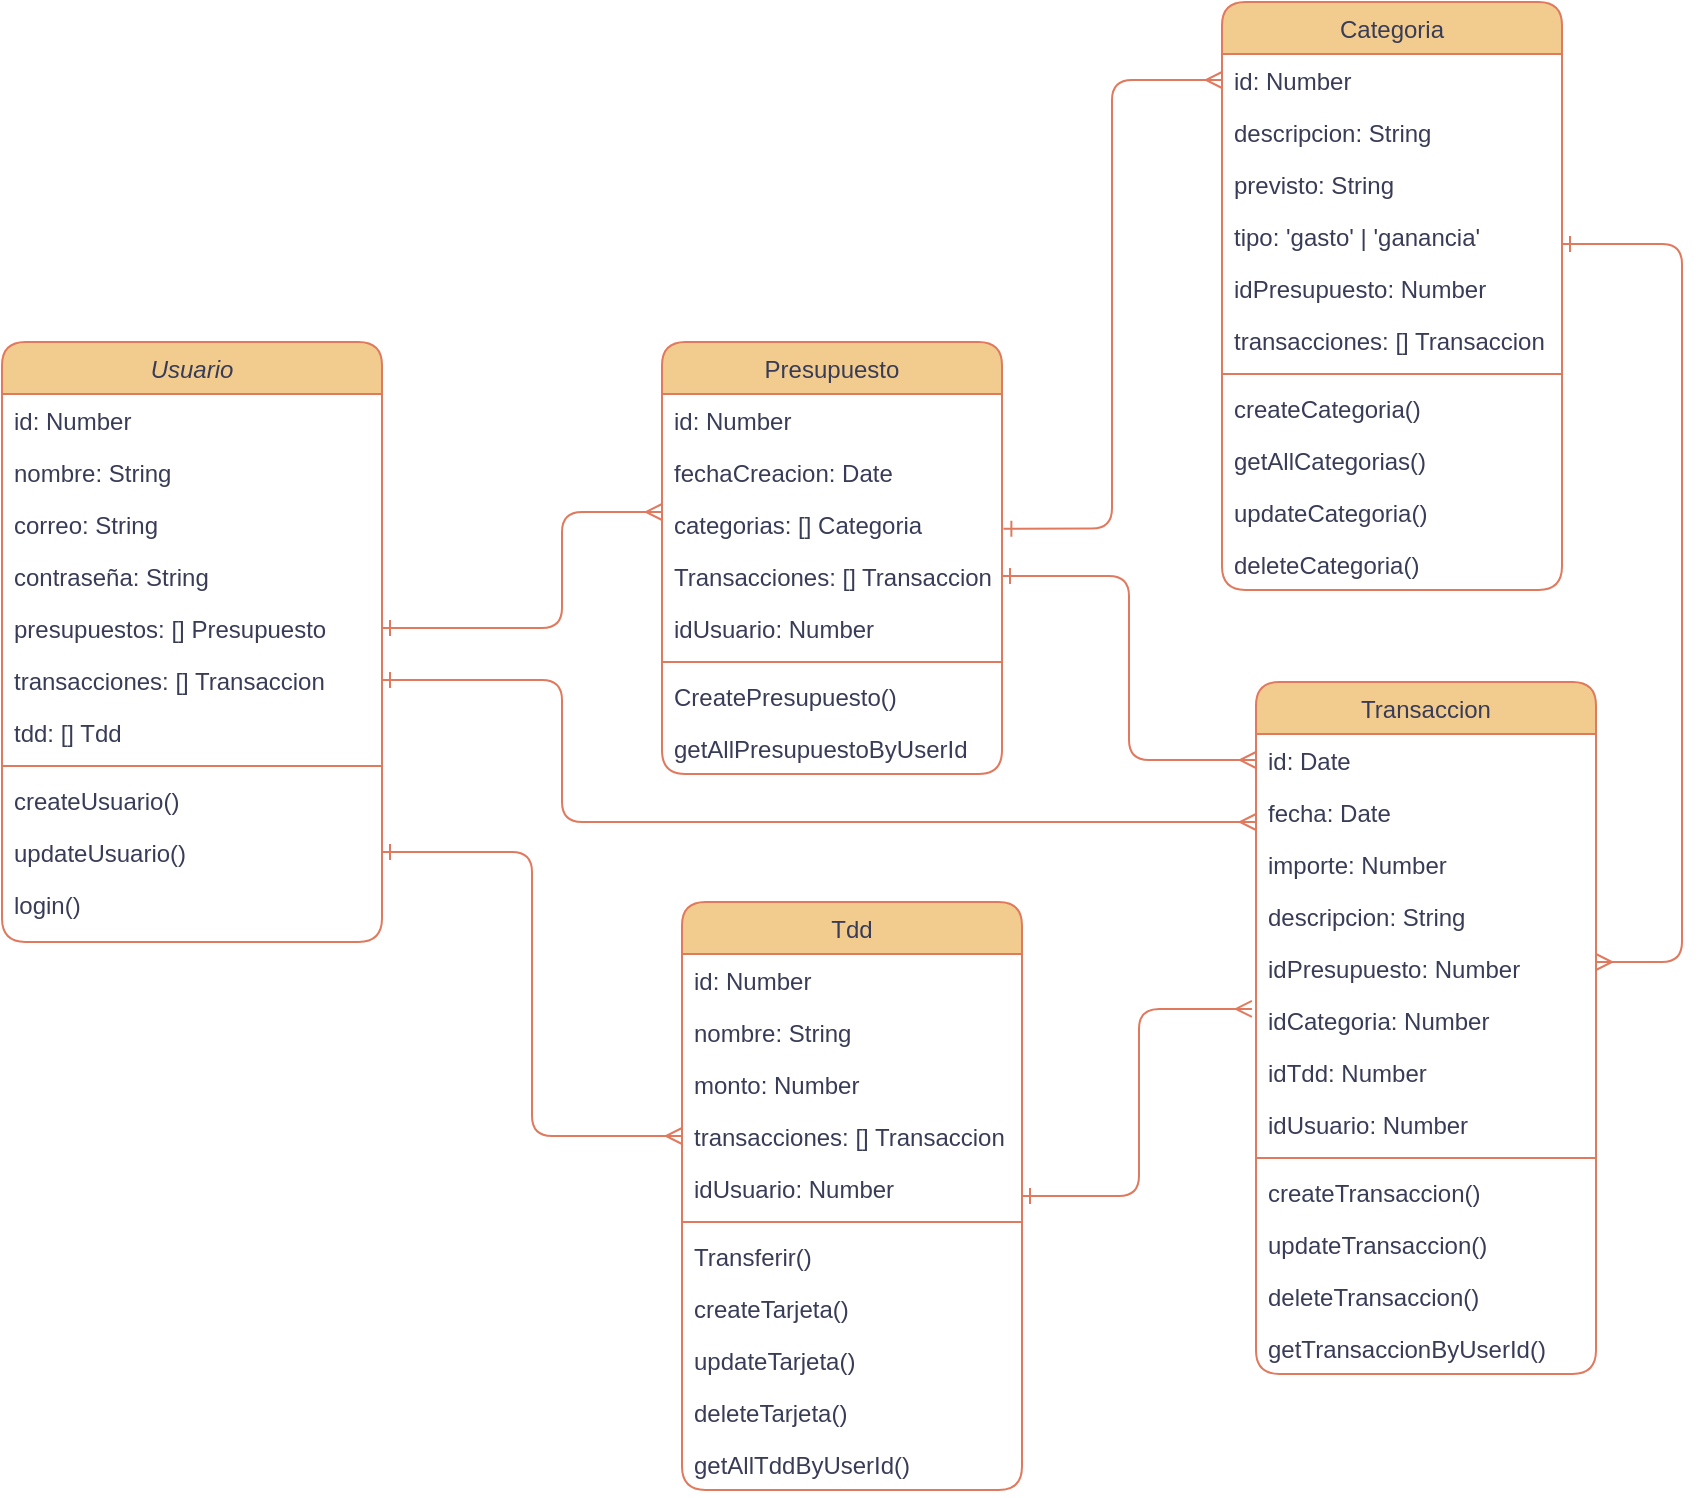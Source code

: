 <mxfile version="23.0.2" type="device">
  <diagram id="C5RBs43oDa-KdzZeNtuy" name="Page-1">
    <mxGraphModel dx="989" dy="1751" grid="1" gridSize="10" guides="1" tooltips="1" connect="1" arrows="1" fold="1" page="1" pageScale="1" pageWidth="827" pageHeight="1169" math="0" shadow="0">
      <root>
        <mxCell id="WIyWlLk6GJQsqaUBKTNV-0" />
        <mxCell id="WIyWlLk6GJQsqaUBKTNV-1" parent="WIyWlLk6GJQsqaUBKTNV-0" />
        <mxCell id="zkfFHV4jXpPFQw0GAbJ--0" value="Usuario" style="swimlane;fontStyle=2;align=center;verticalAlign=top;childLayout=stackLayout;horizontal=1;startSize=26;horizontalStack=0;resizeParent=1;resizeLast=0;collapsible=1;marginBottom=0;rounded=1;shadow=0;strokeWidth=1;labelBackgroundColor=none;fillColor=#F2CC8F;strokeColor=#E07A5F;fontColor=#393C56;" parent="WIyWlLk6GJQsqaUBKTNV-1" vertex="1">
          <mxGeometry x="200" y="50" width="190" height="300" as="geometry">
            <mxRectangle x="230" y="140" width="160" height="26" as="alternateBounds" />
          </mxGeometry>
        </mxCell>
        <mxCell id="zkfFHV4jXpPFQw0GAbJ--1" value="id: Number" style="text;align=left;verticalAlign=top;spacingLeft=4;spacingRight=4;overflow=hidden;rotatable=0;points=[[0,0.5],[1,0.5]];portConstraint=eastwest;labelBackgroundColor=none;fontColor=#393C56;rounded=1;" parent="zkfFHV4jXpPFQw0GAbJ--0" vertex="1">
          <mxGeometry y="26" width="190" height="26" as="geometry" />
        </mxCell>
        <mxCell id="zkfFHV4jXpPFQw0GAbJ--2" value="nombre: String" style="text;align=left;verticalAlign=top;spacingLeft=4;spacingRight=4;overflow=hidden;rotatable=0;points=[[0,0.5],[1,0.5]];portConstraint=eastwest;rounded=1;shadow=0;html=0;labelBackgroundColor=none;fontColor=#393C56;" parent="zkfFHV4jXpPFQw0GAbJ--0" vertex="1">
          <mxGeometry y="52" width="190" height="26" as="geometry" />
        </mxCell>
        <mxCell id="zkfFHV4jXpPFQw0GAbJ--3" value="correo: String" style="text;align=left;verticalAlign=top;spacingLeft=4;spacingRight=4;overflow=hidden;rotatable=0;points=[[0,0.5],[1,0.5]];portConstraint=eastwest;rounded=1;shadow=0;html=0;labelBackgroundColor=none;fontColor=#393C56;" parent="zkfFHV4jXpPFQw0GAbJ--0" vertex="1">
          <mxGeometry y="78" width="190" height="26" as="geometry" />
        </mxCell>
        <mxCell id="8wFHLn8S3vBmn_YQ83lP-0" value="contraseña: String" style="text;align=left;verticalAlign=top;spacingLeft=4;spacingRight=4;overflow=hidden;rotatable=0;points=[[0,0.5],[1,0.5]];portConstraint=eastwest;rounded=1;shadow=0;html=0;labelBackgroundColor=none;fontColor=#393C56;" vertex="1" parent="zkfFHV4jXpPFQw0GAbJ--0">
          <mxGeometry y="104" width="190" height="26" as="geometry" />
        </mxCell>
        <mxCell id="8wFHLn8S3vBmn_YQ83lP-1" value="presupuestos: [] Presupuesto" style="text;align=left;verticalAlign=top;spacingLeft=4;spacingRight=4;overflow=hidden;rotatable=0;points=[[0,0.5],[1,0.5]];portConstraint=eastwest;rounded=1;shadow=0;html=0;labelBackgroundColor=none;fontColor=#393C56;" vertex="1" parent="zkfFHV4jXpPFQw0GAbJ--0">
          <mxGeometry y="130" width="190" height="26" as="geometry" />
        </mxCell>
        <mxCell id="8wFHLn8S3vBmn_YQ83lP-50" value="transacciones: [] Transaccion" style="text;align=left;verticalAlign=top;spacingLeft=4;spacingRight=4;overflow=hidden;rotatable=0;points=[[0,0.5],[1,0.5]];portConstraint=eastwest;rounded=1;shadow=0;html=0;labelBackgroundColor=none;fontColor=#393C56;" vertex="1" parent="zkfFHV4jXpPFQw0GAbJ--0">
          <mxGeometry y="156" width="190" height="26" as="geometry" />
        </mxCell>
        <mxCell id="8wFHLn8S3vBmn_YQ83lP-2" value="tdd: [] Tdd&#xa;" style="text;align=left;verticalAlign=top;spacingLeft=4;spacingRight=4;overflow=hidden;rotatable=0;points=[[0,0.5],[1,0.5]];portConstraint=eastwest;rounded=1;shadow=0;html=0;labelBackgroundColor=none;fontColor=#393C56;" vertex="1" parent="zkfFHV4jXpPFQw0GAbJ--0">
          <mxGeometry y="182" width="190" height="26" as="geometry" />
        </mxCell>
        <mxCell id="zkfFHV4jXpPFQw0GAbJ--4" value="" style="line;html=1;strokeWidth=1;align=left;verticalAlign=middle;spacingTop=-1;spacingLeft=3;spacingRight=3;rotatable=0;labelPosition=right;points=[];portConstraint=eastwest;labelBackgroundColor=none;fillColor=#F2CC8F;strokeColor=#E07A5F;fontColor=#393C56;rounded=1;" parent="zkfFHV4jXpPFQw0GAbJ--0" vertex="1">
          <mxGeometry y="208" width="190" height="8" as="geometry" />
        </mxCell>
        <mxCell id="zkfFHV4jXpPFQw0GAbJ--5" value="createUsuario()" style="text;align=left;verticalAlign=top;spacingLeft=4;spacingRight=4;overflow=hidden;rotatable=0;points=[[0,0.5],[1,0.5]];portConstraint=eastwest;labelBackgroundColor=none;fontColor=#393C56;rounded=1;" parent="zkfFHV4jXpPFQw0GAbJ--0" vertex="1">
          <mxGeometry y="216" width="190" height="26" as="geometry" />
        </mxCell>
        <mxCell id="8wFHLn8S3vBmn_YQ83lP-4" value="updateUsuario()" style="text;align=left;verticalAlign=top;spacingLeft=4;spacingRight=4;overflow=hidden;rotatable=0;points=[[0,0.5],[1,0.5]];portConstraint=eastwest;labelBackgroundColor=none;fontColor=#393C56;rounded=1;" vertex="1" parent="zkfFHV4jXpPFQw0GAbJ--0">
          <mxGeometry y="242" width="190" height="26" as="geometry" />
        </mxCell>
        <mxCell id="8wFHLn8S3vBmn_YQ83lP-6" value="login()" style="text;align=left;verticalAlign=top;spacingLeft=4;spacingRight=4;overflow=hidden;rotatable=0;points=[[0,0.5],[1,0.5]];portConstraint=eastwest;labelBackgroundColor=none;fontColor=#393C56;rounded=1;" vertex="1" parent="zkfFHV4jXpPFQw0GAbJ--0">
          <mxGeometry y="268" width="190" height="26" as="geometry" />
        </mxCell>
        <mxCell id="zkfFHV4jXpPFQw0GAbJ--17" value="Presupuesto" style="swimlane;fontStyle=0;align=center;verticalAlign=top;childLayout=stackLayout;horizontal=1;startSize=26;horizontalStack=0;resizeParent=1;resizeLast=0;collapsible=1;marginBottom=0;rounded=1;shadow=0;strokeWidth=1;labelBackgroundColor=none;fillColor=#F2CC8F;strokeColor=#E07A5F;fontColor=#393C56;" parent="WIyWlLk6GJQsqaUBKTNV-1" vertex="1">
          <mxGeometry x="530" y="50" width="170" height="216" as="geometry">
            <mxRectangle x="550" y="140" width="160" height="26" as="alternateBounds" />
          </mxGeometry>
        </mxCell>
        <mxCell id="8wFHLn8S3vBmn_YQ83lP-42" value="id: Number" style="text;align=left;verticalAlign=top;spacingLeft=4;spacingRight=4;overflow=hidden;rotatable=0;points=[[0,0.5],[1,0.5]];portConstraint=eastwest;labelBackgroundColor=none;fontColor=#393C56;rounded=1;" vertex="1" parent="zkfFHV4jXpPFQw0GAbJ--17">
          <mxGeometry y="26" width="170" height="26" as="geometry" />
        </mxCell>
        <mxCell id="zkfFHV4jXpPFQw0GAbJ--20" value="fechaCreacion: Date" style="text;align=left;verticalAlign=top;spacingLeft=4;spacingRight=4;overflow=hidden;rotatable=0;points=[[0,0.5],[1,0.5]];portConstraint=eastwest;rounded=1;shadow=0;html=0;labelBackgroundColor=none;fontColor=#393C56;" parent="zkfFHV4jXpPFQw0GAbJ--17" vertex="1">
          <mxGeometry y="52" width="170" height="26" as="geometry" />
        </mxCell>
        <mxCell id="zkfFHV4jXpPFQw0GAbJ--18" value="categorias: [] Categoria" style="text;align=left;verticalAlign=top;spacingLeft=4;spacingRight=4;overflow=hidden;rotatable=0;points=[[0,0.5],[1,0.5]];portConstraint=eastwest;labelBackgroundColor=none;fontColor=#393C56;rounded=1;" parent="zkfFHV4jXpPFQw0GAbJ--17" vertex="1">
          <mxGeometry y="78" width="170" height="26" as="geometry" />
        </mxCell>
        <mxCell id="zkfFHV4jXpPFQw0GAbJ--21" value="Transacciones: [] Transaccion" style="text;align=left;verticalAlign=top;spacingLeft=4;spacingRight=4;overflow=hidden;rotatable=0;points=[[0,0.5],[1,0.5]];portConstraint=eastwest;rounded=1;shadow=0;html=0;labelBackgroundColor=none;fontColor=#393C56;" parent="zkfFHV4jXpPFQw0GAbJ--17" vertex="1">
          <mxGeometry y="104" width="170" height="26" as="geometry" />
        </mxCell>
        <mxCell id="8wFHLn8S3vBmn_YQ83lP-73" value="idUsuario: Number" style="text;align=left;verticalAlign=top;spacingLeft=4;spacingRight=4;overflow=hidden;rotatable=0;points=[[0,0.5],[1,0.5]];portConstraint=eastwest;rounded=1;shadow=0;html=0;labelBackgroundColor=none;fontColor=#393C56;" vertex="1" parent="zkfFHV4jXpPFQw0GAbJ--17">
          <mxGeometry y="130" width="170" height="26" as="geometry" />
        </mxCell>
        <mxCell id="zkfFHV4jXpPFQw0GAbJ--23" value="" style="line;html=1;strokeWidth=1;align=left;verticalAlign=middle;spacingTop=-1;spacingLeft=3;spacingRight=3;rotatable=0;labelPosition=right;points=[];portConstraint=eastwest;labelBackgroundColor=none;fillColor=#F2CC8F;strokeColor=#E07A5F;fontColor=#393C56;rounded=1;" parent="zkfFHV4jXpPFQw0GAbJ--17" vertex="1">
          <mxGeometry y="156" width="170" height="8" as="geometry" />
        </mxCell>
        <mxCell id="zkfFHV4jXpPFQw0GAbJ--24" value="CreatePresupuesto()&#xa;&#xa;" style="text;align=left;verticalAlign=top;spacingLeft=4;spacingRight=4;overflow=hidden;rotatable=0;points=[[0,0.5],[1,0.5]];portConstraint=eastwest;labelBackgroundColor=none;fontColor=#393C56;rounded=1;" parent="zkfFHV4jXpPFQw0GAbJ--17" vertex="1">
          <mxGeometry y="164" width="170" height="26" as="geometry" />
        </mxCell>
        <mxCell id="8wFHLn8S3vBmn_YQ83lP-79" value="getAllPresupuestoByUserId" style="text;align=left;verticalAlign=top;spacingLeft=4;spacingRight=4;overflow=hidden;rotatable=0;points=[[0,0.5],[1,0.5]];portConstraint=eastwest;labelBackgroundColor=none;fontColor=#393C56;rounded=1;" vertex="1" parent="zkfFHV4jXpPFQw0GAbJ--17">
          <mxGeometry y="190" width="170" height="26" as="geometry" />
        </mxCell>
        <mxCell id="8wFHLn8S3vBmn_YQ83lP-7" style="edgeStyle=orthogonalEdgeStyle;rounded=1;orthogonalLoop=1;jettySize=auto;html=1;endArrow=ERmany;endFill=0;startArrow=ERone;startFill=0;labelBackgroundColor=none;strokeColor=#E07A5F;fontColor=default;" edge="1" parent="WIyWlLk6GJQsqaUBKTNV-1" source="8wFHLn8S3vBmn_YQ83lP-1" target="zkfFHV4jXpPFQw0GAbJ--18">
          <mxGeometry relative="1" as="geometry">
            <mxPoint x="530" y="115" as="targetPoint" />
            <Array as="points">
              <mxPoint x="480" y="193" />
              <mxPoint x="480" y="135" />
            </Array>
          </mxGeometry>
        </mxCell>
        <mxCell id="8wFHLn8S3vBmn_YQ83lP-14" value="Categoria" style="swimlane;fontStyle=0;align=center;verticalAlign=top;childLayout=stackLayout;horizontal=1;startSize=26;horizontalStack=0;resizeParent=1;resizeLast=0;collapsible=1;marginBottom=0;rounded=1;shadow=0;strokeWidth=1;labelBackgroundColor=none;fillColor=#F2CC8F;strokeColor=#E07A5F;fontColor=#393C56;" vertex="1" parent="WIyWlLk6GJQsqaUBKTNV-1">
          <mxGeometry x="810" y="-120" width="170" height="294" as="geometry">
            <mxRectangle x="550" y="140" width="160" height="26" as="alternateBounds" />
          </mxGeometry>
        </mxCell>
        <mxCell id="8wFHLn8S3vBmn_YQ83lP-46" value="id: Number" style="text;align=left;verticalAlign=top;spacingLeft=4;spacingRight=4;overflow=hidden;rotatable=0;points=[[0,0.5],[1,0.5]];portConstraint=eastwest;labelBackgroundColor=none;fontColor=#393C56;rounded=1;" vertex="1" parent="8wFHLn8S3vBmn_YQ83lP-14">
          <mxGeometry y="26" width="170" height="26" as="geometry" />
        </mxCell>
        <mxCell id="8wFHLn8S3vBmn_YQ83lP-15" value="descripcion: String" style="text;align=left;verticalAlign=top;spacingLeft=4;spacingRight=4;overflow=hidden;rotatable=0;points=[[0,0.5],[1,0.5]];portConstraint=eastwest;labelBackgroundColor=none;fontColor=#393C56;rounded=1;" vertex="1" parent="8wFHLn8S3vBmn_YQ83lP-14">
          <mxGeometry y="52" width="170" height="26" as="geometry" />
        </mxCell>
        <mxCell id="8wFHLn8S3vBmn_YQ83lP-16" value="previsto: String" style="text;align=left;verticalAlign=top;spacingLeft=4;spacingRight=4;overflow=hidden;rotatable=0;points=[[0,0.5],[1,0.5]];portConstraint=eastwest;rounded=1;shadow=0;html=0;labelBackgroundColor=none;fontColor=#393C56;" vertex="1" parent="8wFHLn8S3vBmn_YQ83lP-14">
          <mxGeometry y="78" width="170" height="26" as="geometry" />
        </mxCell>
        <mxCell id="8wFHLn8S3vBmn_YQ83lP-38" value="tipo: &#39;gasto&#39; | &#39;ganancia&#39;" style="text;align=left;verticalAlign=top;spacingLeft=4;spacingRight=4;overflow=hidden;rotatable=0;points=[[0,0.5],[1,0.5]];portConstraint=eastwest;rounded=1;shadow=0;html=0;labelBackgroundColor=none;fontColor=#393C56;" vertex="1" parent="8wFHLn8S3vBmn_YQ83lP-14">
          <mxGeometry y="104" width="170" height="26" as="geometry" />
        </mxCell>
        <mxCell id="8wFHLn8S3vBmn_YQ83lP-70" value="idPresupuesto: Number" style="text;align=left;verticalAlign=top;spacingLeft=4;spacingRight=4;overflow=hidden;rotatable=0;points=[[0,0.5],[1,0.5]];portConstraint=eastwest;rounded=1;shadow=0;html=0;labelBackgroundColor=none;fontColor=#393C56;" vertex="1" parent="8wFHLn8S3vBmn_YQ83lP-14">
          <mxGeometry y="130" width="170" height="26" as="geometry" />
        </mxCell>
        <mxCell id="8wFHLn8S3vBmn_YQ83lP-72" value="transacciones: [] Transaccion" style="text;align=left;verticalAlign=top;spacingLeft=4;spacingRight=4;overflow=hidden;rotatable=0;points=[[0,0.5],[1,0.5]];portConstraint=eastwest;rounded=1;shadow=0;html=0;labelBackgroundColor=none;fontColor=#393C56;" vertex="1" parent="8wFHLn8S3vBmn_YQ83lP-14">
          <mxGeometry y="156" width="170" height="26" as="geometry" />
        </mxCell>
        <mxCell id="8wFHLn8S3vBmn_YQ83lP-19" value="" style="line;html=1;strokeWidth=1;align=left;verticalAlign=middle;spacingTop=-1;spacingLeft=3;spacingRight=3;rotatable=0;labelPosition=right;points=[];portConstraint=eastwest;labelBackgroundColor=none;fillColor=#F2CC8F;strokeColor=#E07A5F;fontColor=#393C56;rounded=1;" vertex="1" parent="8wFHLn8S3vBmn_YQ83lP-14">
          <mxGeometry y="182" width="170" height="8" as="geometry" />
        </mxCell>
        <mxCell id="8wFHLn8S3vBmn_YQ83lP-36" value="createCategoria()&#xa;" style="text;align=left;verticalAlign=top;spacingLeft=4;spacingRight=4;overflow=hidden;rotatable=0;points=[[0,0.5],[1,0.5]];portConstraint=eastwest;rounded=1;shadow=0;html=0;labelBackgroundColor=none;fontColor=#393C56;" vertex="1" parent="8wFHLn8S3vBmn_YQ83lP-14">
          <mxGeometry y="190" width="170" height="26" as="geometry" />
        </mxCell>
        <mxCell id="8wFHLn8S3vBmn_YQ83lP-41" value="getAllCategorias()" style="text;align=left;verticalAlign=top;spacingLeft=4;spacingRight=4;overflow=hidden;rotatable=0;points=[[0,0.5],[1,0.5]];portConstraint=eastwest;rounded=1;shadow=0;html=0;labelBackgroundColor=none;fontColor=#393C56;" vertex="1" parent="8wFHLn8S3vBmn_YQ83lP-14">
          <mxGeometry y="216" width="170" height="26" as="geometry" />
        </mxCell>
        <mxCell id="8wFHLn8S3vBmn_YQ83lP-40" value="updateCategoria()" style="text;align=left;verticalAlign=top;spacingLeft=4;spacingRight=4;overflow=hidden;rotatable=0;points=[[0,0.5],[1,0.5]];portConstraint=eastwest;rounded=1;shadow=0;html=0;labelBackgroundColor=none;fontColor=#393C56;" vertex="1" parent="8wFHLn8S3vBmn_YQ83lP-14">
          <mxGeometry y="242" width="170" height="26" as="geometry" />
        </mxCell>
        <mxCell id="8wFHLn8S3vBmn_YQ83lP-39" value="deleteCategoria()" style="text;align=left;verticalAlign=top;spacingLeft=4;spacingRight=4;overflow=hidden;rotatable=0;points=[[0,0.5],[1,0.5]];portConstraint=eastwest;rounded=1;shadow=0;html=0;labelBackgroundColor=none;fontColor=#393C56;" vertex="1" parent="8wFHLn8S3vBmn_YQ83lP-14">
          <mxGeometry y="268" width="170" height="26" as="geometry" />
        </mxCell>
        <mxCell id="8wFHLn8S3vBmn_YQ83lP-24" value="Transaccion" style="swimlane;fontStyle=0;align=center;verticalAlign=top;childLayout=stackLayout;horizontal=1;startSize=26;horizontalStack=0;resizeParent=1;resizeLast=0;collapsible=1;marginBottom=0;rounded=1;shadow=0;strokeWidth=1;labelBackgroundColor=none;fillColor=#F2CC8F;strokeColor=#E07A5F;fontColor=#393C56;" vertex="1" parent="WIyWlLk6GJQsqaUBKTNV-1">
          <mxGeometry x="827" y="220" width="170" height="346" as="geometry">
            <mxRectangle x="550" y="140" width="160" height="26" as="alternateBounds" />
          </mxGeometry>
        </mxCell>
        <mxCell id="8wFHLn8S3vBmn_YQ83lP-49" value="id: Date" style="text;align=left;verticalAlign=top;spacingLeft=4;spacingRight=4;overflow=hidden;rotatable=0;points=[[0,0.5],[1,0.5]];portConstraint=eastwest;labelBackgroundColor=none;fontColor=#393C56;rounded=1;" vertex="1" parent="8wFHLn8S3vBmn_YQ83lP-24">
          <mxGeometry y="26" width="170" height="26" as="geometry" />
        </mxCell>
        <mxCell id="8wFHLn8S3vBmn_YQ83lP-25" value="fecha: Date" style="text;align=left;verticalAlign=top;spacingLeft=4;spacingRight=4;overflow=hidden;rotatable=0;points=[[0,0.5],[1,0.5]];portConstraint=eastwest;labelBackgroundColor=none;fontColor=#393C56;rounded=1;" vertex="1" parent="8wFHLn8S3vBmn_YQ83lP-24">
          <mxGeometry y="52" width="170" height="26" as="geometry" />
        </mxCell>
        <mxCell id="8wFHLn8S3vBmn_YQ83lP-26" value="importe: Number" style="text;align=left;verticalAlign=top;spacingLeft=4;spacingRight=4;overflow=hidden;rotatable=0;points=[[0,0.5],[1,0.5]];portConstraint=eastwest;rounded=1;shadow=0;html=0;labelBackgroundColor=none;fontColor=#393C56;" vertex="1" parent="8wFHLn8S3vBmn_YQ83lP-24">
          <mxGeometry y="78" width="170" height="26" as="geometry" />
        </mxCell>
        <mxCell id="8wFHLn8S3vBmn_YQ83lP-27" value="descripcion: String" style="text;align=left;verticalAlign=top;spacingLeft=4;spacingRight=4;overflow=hidden;rotatable=0;points=[[0,0.5],[1,0.5]];portConstraint=eastwest;rounded=1;shadow=0;html=0;labelBackgroundColor=none;fontColor=#393C56;" vertex="1" parent="8wFHLn8S3vBmn_YQ83lP-24">
          <mxGeometry y="104" width="170" height="26" as="geometry" />
        </mxCell>
        <mxCell id="8wFHLn8S3vBmn_YQ83lP-45" value="idPresupuesto: Number" style="text;align=left;verticalAlign=top;spacingLeft=4;spacingRight=4;overflow=hidden;rotatable=0;points=[[0,0.5],[1,0.5]];portConstraint=eastwest;rounded=1;shadow=0;html=0;labelBackgroundColor=none;fontColor=#393C56;" vertex="1" parent="8wFHLn8S3vBmn_YQ83lP-24">
          <mxGeometry y="130" width="170" height="26" as="geometry" />
        </mxCell>
        <mxCell id="8wFHLn8S3vBmn_YQ83lP-44" value="idCategoria: Number" style="text;align=left;verticalAlign=top;spacingLeft=4;spacingRight=4;overflow=hidden;rotatable=0;points=[[0,0.5],[1,0.5]];portConstraint=eastwest;rounded=1;shadow=0;html=0;labelBackgroundColor=none;fontColor=#393C56;" vertex="1" parent="8wFHLn8S3vBmn_YQ83lP-24">
          <mxGeometry y="156" width="170" height="26" as="geometry" />
        </mxCell>
        <mxCell id="8wFHLn8S3vBmn_YQ83lP-74" value="idTdd: Number" style="text;align=left;verticalAlign=top;spacingLeft=4;spacingRight=4;overflow=hidden;rotatable=0;points=[[0,0.5],[1,0.5]];portConstraint=eastwest;rounded=1;shadow=0;html=0;labelBackgroundColor=none;fontColor=#393C56;" vertex="1" parent="8wFHLn8S3vBmn_YQ83lP-24">
          <mxGeometry y="182" width="170" height="26" as="geometry" />
        </mxCell>
        <mxCell id="8wFHLn8S3vBmn_YQ83lP-75" value="idUsuario: Number" style="text;align=left;verticalAlign=top;spacingLeft=4;spacingRight=4;overflow=hidden;rotatable=0;points=[[0,0.5],[1,0.5]];portConstraint=eastwest;rounded=1;shadow=0;html=0;labelBackgroundColor=none;fontColor=#393C56;" vertex="1" parent="8wFHLn8S3vBmn_YQ83lP-24">
          <mxGeometry y="208" width="170" height="26" as="geometry" />
        </mxCell>
        <mxCell id="8wFHLn8S3vBmn_YQ83lP-29" value="" style="line;html=1;strokeWidth=1;align=left;verticalAlign=middle;spacingTop=-1;spacingLeft=3;spacingRight=3;rotatable=0;labelPosition=right;points=[];portConstraint=eastwest;labelBackgroundColor=none;fillColor=#F2CC8F;strokeColor=#E07A5F;fontColor=#393C56;rounded=1;" vertex="1" parent="8wFHLn8S3vBmn_YQ83lP-24">
          <mxGeometry y="234" width="170" height="8" as="geometry" />
        </mxCell>
        <mxCell id="8wFHLn8S3vBmn_YQ83lP-30" value="createTransaccion()&#xa;" style="text;align=left;verticalAlign=top;spacingLeft=4;spacingRight=4;overflow=hidden;rotatable=0;points=[[0,0.5],[1,0.5]];portConstraint=eastwest;labelBackgroundColor=none;fontColor=#393C56;rounded=1;" vertex="1" parent="8wFHLn8S3vBmn_YQ83lP-24">
          <mxGeometry y="242" width="170" height="26" as="geometry" />
        </mxCell>
        <mxCell id="8wFHLn8S3vBmn_YQ83lP-67" value="updateTransaccion()" style="text;align=left;verticalAlign=top;spacingLeft=4;spacingRight=4;overflow=hidden;rotatable=0;points=[[0,0.5],[1,0.5]];portConstraint=eastwest;labelBackgroundColor=none;fontColor=#393C56;rounded=1;" vertex="1" parent="8wFHLn8S3vBmn_YQ83lP-24">
          <mxGeometry y="268" width="170" height="26" as="geometry" />
        </mxCell>
        <mxCell id="8wFHLn8S3vBmn_YQ83lP-69" value="deleteTransaccion()" style="text;align=left;verticalAlign=top;spacingLeft=4;spacingRight=4;overflow=hidden;rotatable=0;points=[[0,0.5],[1,0.5]];portConstraint=eastwest;labelBackgroundColor=none;fontColor=#393C56;rounded=1;" vertex="1" parent="8wFHLn8S3vBmn_YQ83lP-24">
          <mxGeometry y="294" width="170" height="26" as="geometry" />
        </mxCell>
        <mxCell id="8wFHLn8S3vBmn_YQ83lP-80" value="getTransaccionByUserId()" style="text;align=left;verticalAlign=top;spacingLeft=4;spacingRight=4;overflow=hidden;rotatable=0;points=[[0,0.5],[1,0.5]];portConstraint=eastwest;labelBackgroundColor=none;fontColor=#393C56;rounded=1;" vertex="1" parent="8wFHLn8S3vBmn_YQ83lP-24">
          <mxGeometry y="320" width="170" height="26" as="geometry" />
        </mxCell>
        <mxCell id="8wFHLn8S3vBmn_YQ83lP-34" style="rounded=1;orthogonalLoop=1;jettySize=auto;html=1;exitX=1.004;exitY=0.59;exitDx=0;exitDy=0;exitPerimeter=0;startArrow=ERone;startFill=0;endArrow=ERmany;endFill=0;edgeStyle=orthogonalEdgeStyle;labelBackgroundColor=none;strokeColor=#E07A5F;fontColor=default;" edge="1" parent="WIyWlLk6GJQsqaUBKTNV-1" source="zkfFHV4jXpPFQw0GAbJ--18" target="8wFHLn8S3vBmn_YQ83lP-46">
          <mxGeometry relative="1" as="geometry" />
        </mxCell>
        <mxCell id="8wFHLn8S3vBmn_YQ83lP-47" style="edgeStyle=orthogonalEdgeStyle;rounded=1;orthogonalLoop=1;jettySize=auto;html=1;entryX=0;entryY=0.5;entryDx=0;entryDy=0;strokeColor=#E07A5F;fontColor=#393C56;fillColor=#F2CC8F;startArrow=ERone;startFill=0;endArrow=ERmany;endFill=0;" edge="1" parent="WIyWlLk6GJQsqaUBKTNV-1" source="zkfFHV4jXpPFQw0GAbJ--21" target="8wFHLn8S3vBmn_YQ83lP-49">
          <mxGeometry relative="1" as="geometry" />
        </mxCell>
        <mxCell id="8wFHLn8S3vBmn_YQ83lP-48" style="edgeStyle=orthogonalEdgeStyle;rounded=1;orthogonalLoop=1;jettySize=auto;html=1;strokeColor=#E07A5F;fontColor=#393C56;fillColor=#F2CC8F;startArrow=ERone;startFill=0;endArrow=ERmany;endFill=0;" edge="1" parent="WIyWlLk6GJQsqaUBKTNV-1" source="8wFHLn8S3vBmn_YQ83lP-14" target="8wFHLn8S3vBmn_YQ83lP-45">
          <mxGeometry relative="1" as="geometry">
            <mxPoint x="1000" y="360" as="targetPoint" />
            <Array as="points">
              <mxPoint x="1040" y="1" />
              <mxPoint x="1040" y="360" />
            </Array>
          </mxGeometry>
        </mxCell>
        <mxCell id="8wFHLn8S3vBmn_YQ83lP-51" style="edgeStyle=orthogonalEdgeStyle;rounded=1;orthogonalLoop=1;jettySize=auto;html=1;strokeColor=#E07A5F;fontColor=#393C56;fillColor=#F2CC8F;startArrow=ERone;startFill=0;endArrow=ERmany;endFill=0;" edge="1" parent="WIyWlLk6GJQsqaUBKTNV-1" source="8wFHLn8S3vBmn_YQ83lP-50" target="8wFHLn8S3vBmn_YQ83lP-25">
          <mxGeometry relative="1" as="geometry">
            <mxPoint x="810" y="270" as="targetPoint" />
            <Array as="points">
              <mxPoint x="480" y="219" />
              <mxPoint x="480" y="290" />
            </Array>
          </mxGeometry>
        </mxCell>
        <mxCell id="8wFHLn8S3vBmn_YQ83lP-52" value="Tdd" style="swimlane;fontStyle=0;align=center;verticalAlign=top;childLayout=stackLayout;horizontal=1;startSize=26;horizontalStack=0;resizeParent=1;resizeLast=0;collapsible=1;marginBottom=0;rounded=1;shadow=0;strokeWidth=1;labelBackgroundColor=none;fillColor=#F2CC8F;strokeColor=#E07A5F;fontColor=#393C56;" vertex="1" parent="WIyWlLk6GJQsqaUBKTNV-1">
          <mxGeometry x="540" y="330" width="170" height="294" as="geometry">
            <mxRectangle x="550" y="140" width="160" height="26" as="alternateBounds" />
          </mxGeometry>
        </mxCell>
        <mxCell id="8wFHLn8S3vBmn_YQ83lP-53" value="id: Number" style="text;align=left;verticalAlign=top;spacingLeft=4;spacingRight=4;overflow=hidden;rotatable=0;points=[[0,0.5],[1,0.5]];portConstraint=eastwest;labelBackgroundColor=none;fontColor=#393C56;rounded=1;" vertex="1" parent="8wFHLn8S3vBmn_YQ83lP-52">
          <mxGeometry y="26" width="170" height="26" as="geometry" />
        </mxCell>
        <mxCell id="8wFHLn8S3vBmn_YQ83lP-54" value="nombre: String" style="text;align=left;verticalAlign=top;spacingLeft=4;spacingRight=4;overflow=hidden;rotatable=0;points=[[0,0.5],[1,0.5]];portConstraint=eastwest;labelBackgroundColor=none;fontColor=#393C56;rounded=1;" vertex="1" parent="8wFHLn8S3vBmn_YQ83lP-52">
          <mxGeometry y="52" width="170" height="26" as="geometry" />
        </mxCell>
        <mxCell id="8wFHLn8S3vBmn_YQ83lP-55" value="monto: Number" style="text;align=left;verticalAlign=top;spacingLeft=4;spacingRight=4;overflow=hidden;rotatable=0;points=[[0,0.5],[1,0.5]];portConstraint=eastwest;rounded=1;shadow=0;html=0;labelBackgroundColor=none;fontColor=#393C56;" vertex="1" parent="8wFHLn8S3vBmn_YQ83lP-52">
          <mxGeometry y="78" width="170" height="26" as="geometry" />
        </mxCell>
        <mxCell id="8wFHLn8S3vBmn_YQ83lP-64" value="transacciones: [] Transaccion" style="text;align=left;verticalAlign=top;spacingLeft=4;spacingRight=4;overflow=hidden;rotatable=0;points=[[0,0.5],[1,0.5]];portConstraint=eastwest;rounded=1;shadow=0;html=0;labelBackgroundColor=none;fontColor=#393C56;" vertex="1" parent="8wFHLn8S3vBmn_YQ83lP-52">
          <mxGeometry y="104" width="170" height="26" as="geometry" />
        </mxCell>
        <mxCell id="8wFHLn8S3vBmn_YQ83lP-76" value="idUsuario: Number" style="text;align=left;verticalAlign=top;spacingLeft=4;spacingRight=4;overflow=hidden;rotatable=0;points=[[0,0.5],[1,0.5]];portConstraint=eastwest;rounded=1;shadow=0;html=0;labelBackgroundColor=none;fontColor=#393C56;" vertex="1" parent="8wFHLn8S3vBmn_YQ83lP-52">
          <mxGeometry y="130" width="170" height="26" as="geometry" />
        </mxCell>
        <mxCell id="8wFHLn8S3vBmn_YQ83lP-59" value="" style="line;html=1;strokeWidth=1;align=left;verticalAlign=middle;spacingTop=-1;spacingLeft=3;spacingRight=3;rotatable=0;labelPosition=right;points=[];portConstraint=eastwest;labelBackgroundColor=none;fillColor=#F2CC8F;strokeColor=#E07A5F;fontColor=#393C56;rounded=1;" vertex="1" parent="8wFHLn8S3vBmn_YQ83lP-52">
          <mxGeometry y="156" width="170" height="8" as="geometry" />
        </mxCell>
        <mxCell id="8wFHLn8S3vBmn_YQ83lP-60" value="Transferir()" style="text;align=left;verticalAlign=top;spacingLeft=4;spacingRight=4;overflow=hidden;rotatable=0;points=[[0,0.5],[1,0.5]];portConstraint=eastwest;labelBackgroundColor=none;fontColor=#393C56;rounded=1;" vertex="1" parent="8wFHLn8S3vBmn_YQ83lP-52">
          <mxGeometry y="164" width="170" height="26" as="geometry" />
        </mxCell>
        <mxCell id="8wFHLn8S3vBmn_YQ83lP-61" value="createTarjeta()" style="text;align=left;verticalAlign=top;spacingLeft=4;spacingRight=4;overflow=hidden;rotatable=0;points=[[0,0.5],[1,0.5]];portConstraint=eastwest;labelBackgroundColor=none;fontColor=#393C56;rounded=1;" vertex="1" parent="8wFHLn8S3vBmn_YQ83lP-52">
          <mxGeometry y="190" width="170" height="26" as="geometry" />
        </mxCell>
        <mxCell id="8wFHLn8S3vBmn_YQ83lP-62" value="updateTarjeta()" style="text;align=left;verticalAlign=top;spacingLeft=4;spacingRight=4;overflow=hidden;rotatable=0;points=[[0,0.5],[1,0.5]];portConstraint=eastwest;labelBackgroundColor=none;fontColor=#393C56;rounded=1;" vertex="1" parent="8wFHLn8S3vBmn_YQ83lP-52">
          <mxGeometry y="216" width="170" height="26" as="geometry" />
        </mxCell>
        <mxCell id="8wFHLn8S3vBmn_YQ83lP-63" value="deleteTarjeta()" style="text;align=left;verticalAlign=top;spacingLeft=4;spacingRight=4;overflow=hidden;rotatable=0;points=[[0,0.5],[1,0.5]];portConstraint=eastwest;labelBackgroundColor=none;fontColor=#393C56;rounded=1;" vertex="1" parent="8wFHLn8S3vBmn_YQ83lP-52">
          <mxGeometry y="242" width="170" height="26" as="geometry" />
        </mxCell>
        <mxCell id="8wFHLn8S3vBmn_YQ83lP-82" value="getAllTddByUserId()" style="text;align=left;verticalAlign=top;spacingLeft=4;spacingRight=4;overflow=hidden;rotatable=0;points=[[0,0.5],[1,0.5]];portConstraint=eastwest;labelBackgroundColor=none;fontColor=#393C56;rounded=1;" vertex="1" parent="8wFHLn8S3vBmn_YQ83lP-52">
          <mxGeometry y="268" width="170" height="26" as="geometry" />
        </mxCell>
        <mxCell id="8wFHLn8S3vBmn_YQ83lP-65" style="edgeStyle=orthogonalEdgeStyle;rounded=1;orthogonalLoop=1;jettySize=auto;html=1;entryX=-0.012;entryY=0.288;entryDx=0;entryDy=0;entryPerimeter=0;strokeColor=#E07A5F;fontColor=#393C56;fillColor=#F2CC8F;startArrow=ERone;startFill=0;endArrow=ERmany;endFill=0;" edge="1" parent="WIyWlLk6GJQsqaUBKTNV-1" source="8wFHLn8S3vBmn_YQ83lP-52" target="8wFHLn8S3vBmn_YQ83lP-44">
          <mxGeometry relative="1" as="geometry" />
        </mxCell>
        <mxCell id="8wFHLn8S3vBmn_YQ83lP-66" style="edgeStyle=orthogonalEdgeStyle;rounded=1;orthogonalLoop=1;jettySize=auto;html=1;strokeColor=#E07A5F;fontColor=#393C56;fillColor=#F2CC8F;startArrow=ERone;startFill=0;endArrow=ERmany;endFill=0;" edge="1" parent="WIyWlLk6GJQsqaUBKTNV-1" source="8wFHLn8S3vBmn_YQ83lP-4" target="8wFHLn8S3vBmn_YQ83lP-64">
          <mxGeometry relative="1" as="geometry" />
        </mxCell>
      </root>
    </mxGraphModel>
  </diagram>
</mxfile>
